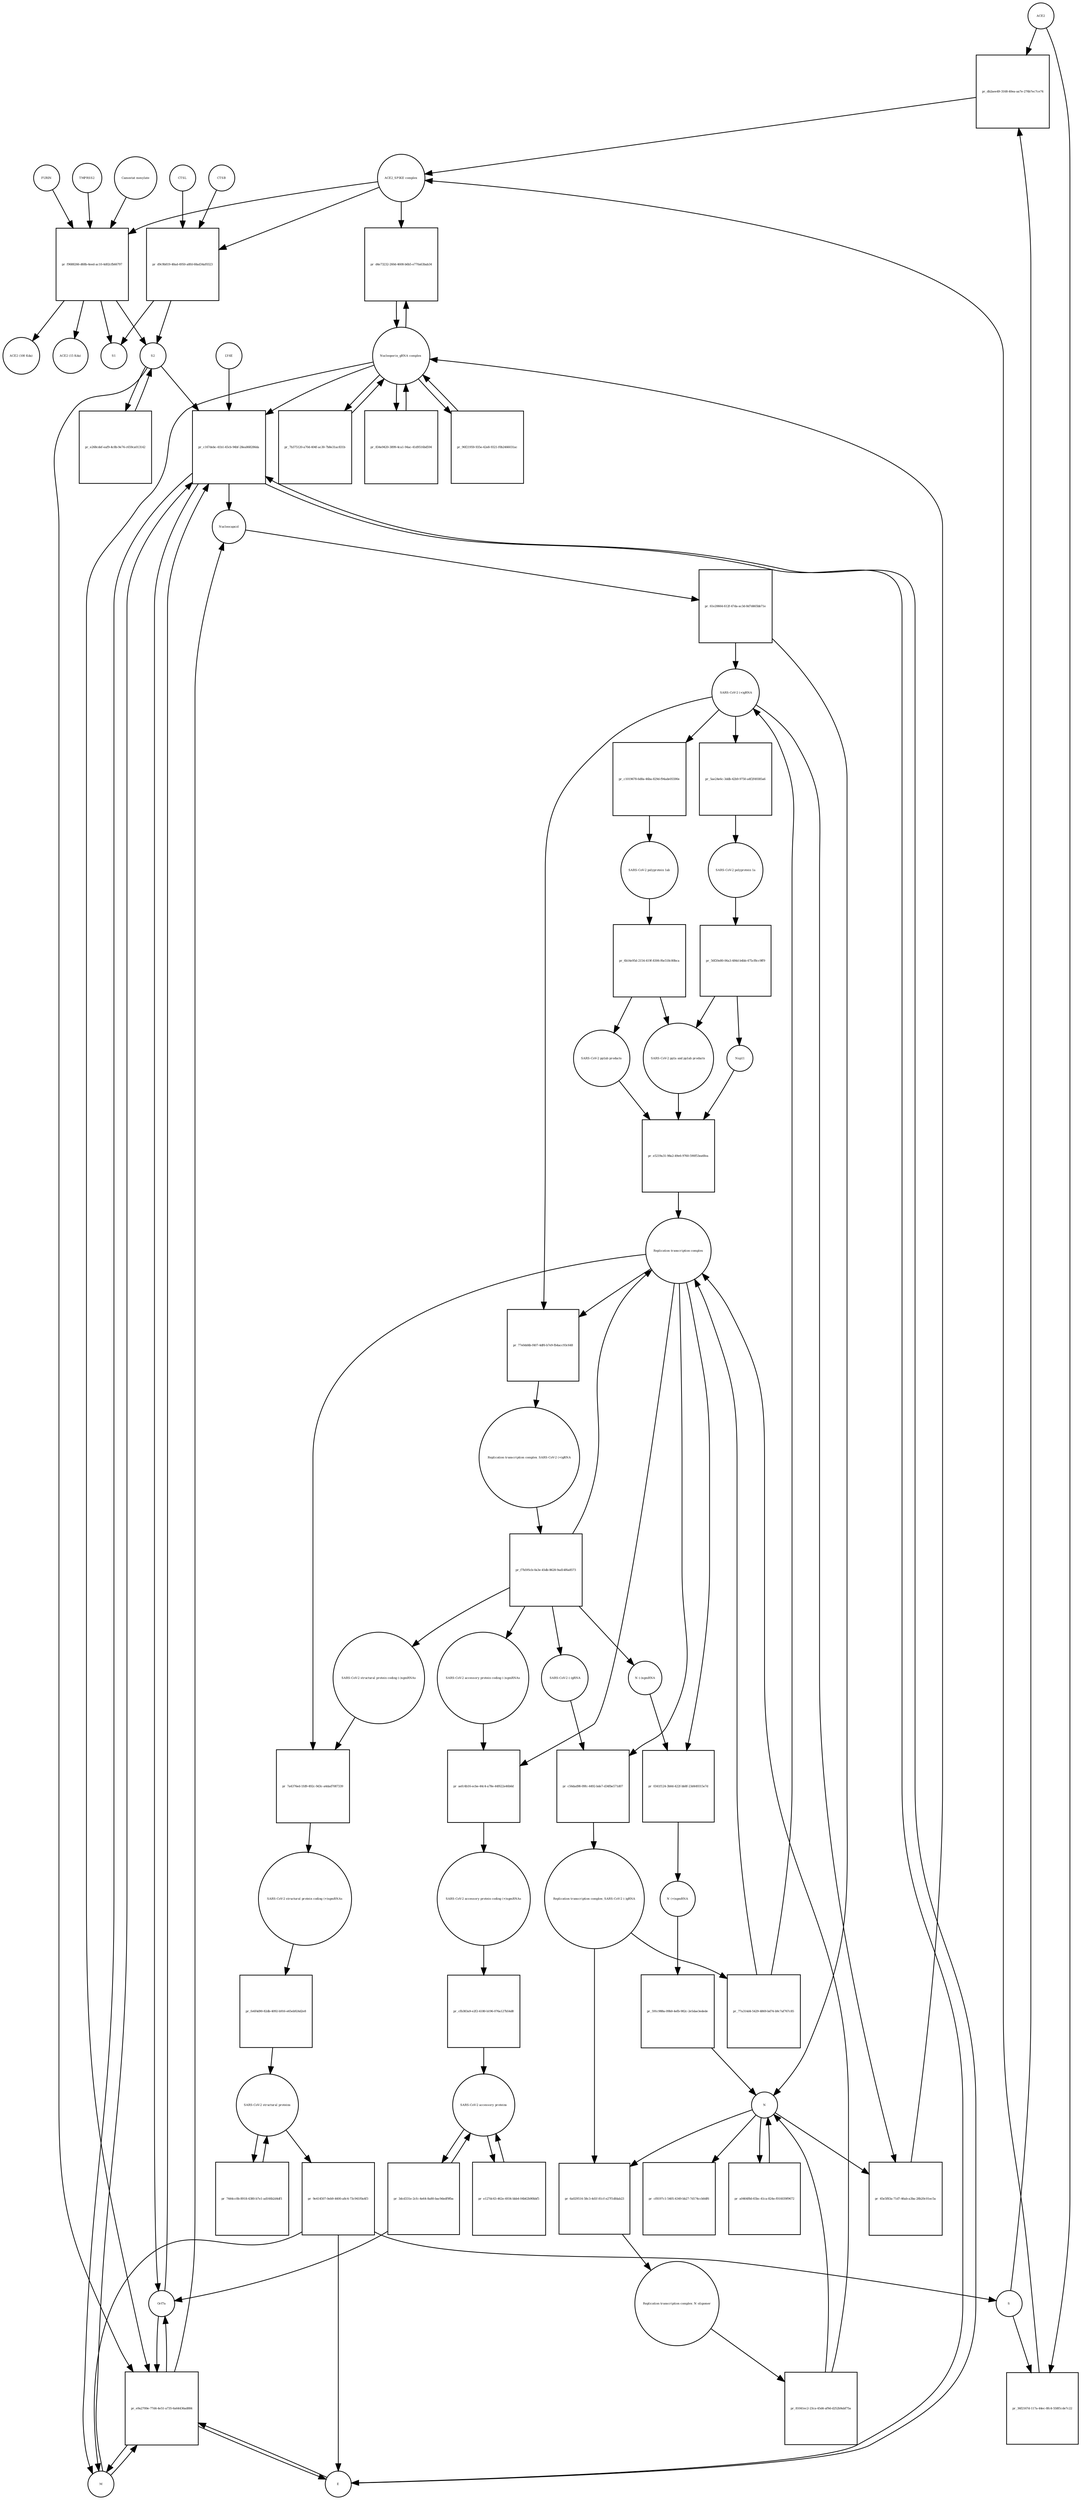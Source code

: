 strict digraph  {
ACE2 [annotation="", bipartite=0, cls=macromolecule, fontsize=4, label=ACE2, shape=circle];
"pr_db2aee49-3168-40ea-aa7e-276b7ec7ce74" [annotation="", bipartite=1, cls=process, fontsize=4, label="pr_db2aee49-3168-40ea-aa7e-276b7ec7ce74", shape=square];
"ACE2_SPIKE complex" [annotation="", bipartite=0, cls=complex, fontsize=4, label="ACE2_SPIKE complex", shape=circle];
S [annotation="", bipartite=0, cls="macromolecule multimer", fontsize=4, label=S, shape=circle];
"Nucleoporin_gRNA complex " [annotation="", bipartite=0, cls=complex, fontsize=4, label="Nucleoporin_gRNA complex ", shape=circle];
"pr_d4e73232-260d-4608-b6b5-e770a63bab34" [annotation="", bipartite=1, cls=process, fontsize=4, label="pr_d4e73232-260d-4608-b6b5-e770a63bab34", shape=square];
"pr_d9c9b819-48ad-4950-a8fd-68ad34af0323" [annotation="", bipartite=1, cls=process, fontsize=4, label="pr_d9c9b819-48ad-4950-a8fd-68ad34af0323", shape=square];
S2 [annotation="", bipartite=0, cls=macromolecule, fontsize=4, label=S2, shape=circle];
CTSB [annotation="", bipartite=0, cls=macromolecule, fontsize=4, label=CTSB, shape=circle];
CTSL [annotation="", bipartite=0, cls=macromolecule, fontsize=4, label=CTSL, shape=circle];
S1 [annotation="", bipartite=0, cls=macromolecule, fontsize=4, label=S1, shape=circle];
"pr_36f2167d-117a-44ec-8fc4-558f1cde7c22" [annotation="", bipartite=1, cls=process, fontsize=4, label="pr_36f2167d-117a-44ec-8fc4-558f1cde7c22", shape=square];
"pr_c167debc-41b1-45cb-94bf-28ea868286da" [annotation="", bipartite=1, cls=process, fontsize=4, label="pr_c167debc-41b1-45cb-94bf-28ea868286da", shape=square];
Nucleocapsid [annotation="", bipartite=0, cls=complex, fontsize=4, label=Nucleocapsid, shape=circle];
LY6E [annotation="", bipartite=0, cls=macromolecule, fontsize=4, label=LY6E, shape=circle];
Orf7a [annotation="", bipartite=0, cls=macromolecule, fontsize=4, label=Orf7a, shape=circle];
E [annotation="", bipartite=0, cls=macromolecule, fontsize=4, label=E, shape=circle];
M [annotation="", bipartite=0, cls=macromolecule, fontsize=4, label=M, shape=circle];
"pr_e9a2700e-77d4-4e51-a735-6a64436ad884" [annotation="", bipartite=1, cls=process, fontsize=4, label="pr_e9a2700e-77d4-4e51-a735-6a64436ad884", shape=square];
"pr_61e20664-612f-47da-ac3d-8d7d465bb71e" [annotation="", bipartite=1, cls=process, fontsize=4, label="pr_61e20664-612f-47da-ac3d-8d7d465bb71e", shape=square];
" SARS-CoV-2 (+)gRNA" [annotation="", bipartite=0, cls="nucleic acid feature", fontsize=4, label=" SARS-CoV-2 (+)gRNA", shape=circle];
N [annotation="", bipartite=0, cls="macromolecule multimer", fontsize=4, label=N, shape=circle];
"SARS-CoV-2 polyprotein 1ab" [annotation="", bipartite=0, cls=macromolecule, fontsize=4, label="SARS-CoV-2 polyprotein 1ab", shape=circle];
"pr_6b14e95d-2154-419f-8306-f6e518c80bca" [annotation="", bipartite=1, cls=process, fontsize=4, label="pr_6b14e95d-2154-419f-8306-f6e518c80bca", shape=square];
"SARS-CoV-2 pp1a and pp1ab products" [annotation="", bipartite=0, cls=complex, fontsize=4, label="SARS-CoV-2 pp1a and pp1ab products", shape=circle];
"SARS-CoV-2 pp1ab products" [annotation="", bipartite=0, cls=complex, fontsize=4, label="SARS-CoV-2 pp1ab products", shape=circle];
"SARS-CoV-2 polyprotein 1a" [annotation="", bipartite=0, cls=macromolecule, fontsize=4, label="SARS-CoV-2 polyprotein 1a", shape=circle];
"pr_56f20e80-06a3-484d-b4bb-475cf8cc9ff9" [annotation="", bipartite=1, cls=process, fontsize=4, label="pr_56f20e80-06a3-484d-b4bb-475cf8cc9ff9", shape=square];
Nsp11 [annotation="", bipartite=0, cls=macromolecule, fontsize=4, label=Nsp11, shape=circle];
"pr_7b375120-a70d-404f-ac30-7b8e31ac831b" [annotation="", bipartite=1, cls=process, fontsize=4, label="pr_7b375120-a70d-404f-ac30-7b8e31ac831b", shape=square];
"pr_834e9420-3899-4ca1-94ac-41d9516bd594" [annotation="", bipartite=1, cls=process, fontsize=4, label="pr_834e9420-3899-4ca1-94ac-41d9516bd594", shape=square];
"SARS-CoV-2 structural proteins" [annotation="", bipartite=0, cls=complex, fontsize=4, label="SARS-CoV-2 structural proteins", shape=circle];
"pr_9e414507-0eb9-4400-a8c4-73c941f0a4f3" [annotation="", bipartite=1, cls=process, fontsize=4, label="pr_9e414507-0eb9-4400-a8c4-73c941f0a4f3", shape=square];
"Replication transcription complex_SARS-CoV-2 (-)gRNA" [annotation="", bipartite=0, cls=complex, fontsize=4, label="Replication transcription complex_SARS-CoV-2 (-)gRNA", shape=circle];
"pr_6a029514-58c3-4d1f-81cf-e27f1dfdab23" [annotation="", bipartite=1, cls=process, fontsize=4, label="pr_6a029514-58c3-4d1f-81cf-e27f1dfdab23", shape=square];
"Replication transcription complex_N oligomer" [annotation="", bipartite=0, cls=complex, fontsize=4, label="Replication transcription complex_N oligomer", shape=circle];
"pr_cf8197c1-5405-4349-bb27-7d174ccb0df6" [annotation="", bipartite=1, cls=process, fontsize=4, label="pr_cf8197c1-5405-4349-bb27-7d174ccb0df6", shape=square];
"SARS-CoV-2 accessory proteins" [annotation="", bipartite=0, cls=complex, fontsize=4, label="SARS-CoV-2 accessory proteins", shape=circle];
"pr_e127dc63-462e-4934-bbb4-04b62b90bbf5" [annotation="", bipartite=1, cls=process, fontsize=4, label="pr_e127dc63-462e-4934-bbb4-04b62b90bbf5", shape=square];
"pr_7444cc0b-8918-4380-b7e1-ad166b2d4df1" [annotation="", bipartite=1, cls=process, fontsize=4, label="pr_7444cc0b-8918-4380-b7e1-ad166b2d4df1", shape=square];
"pr_81041ec2-23ca-45d4-af9d-d252b9abf75a" [annotation="", bipartite=1, cls=process, fontsize=4, label="pr_81041ec2-23ca-45d4-af9d-d252b9abf75a", shape=square];
"Replication transcription complex" [annotation="", bipartite=0, cls=complex, fontsize=4, label="Replication transcription complex", shape=circle];
"pr_a0464f8d-65bc-41ca-824e-f016039f9672" [annotation="", bipartite=1, cls=process, fontsize=4, label="pr_a0464f8d-65bc-41ca-824e-f016039f9672", shape=square];
"pr_e5219a31-98a2-49e6-9760-590f53ea6fea" [annotation="", bipartite=1, cls=process, fontsize=4, label="pr_e5219a31-98a2-49e6-9760-590f53ea6fea", shape=square];
"SARS-CoV-2 accessory protein coding (-)sgmRNAs" [annotation="", bipartite=0, cls=complex, fontsize=4, label="SARS-CoV-2 accessory protein coding (-)sgmRNAs", shape=circle];
"pr_aefc4b16-ecbe-44c4-a78e-44f622e46b6d" [annotation="", bipartite=1, cls=process, fontsize=4, label="pr_aefc4b16-ecbe-44c4-a78e-44f622e46b6d", shape=square];
"SARS-CoV-2 accessory protein coding (+)sgmRNAs" [annotation="", bipartite=0, cls=complex, fontsize=4, label="SARS-CoV-2 accessory protein coding (+)sgmRNAs", shape=circle];
"SARS-CoV-2 structural protein coding (-)sgmRNAs" [annotation="", bipartite=0, cls=complex, fontsize=4, label="SARS-CoV-2 structural protein coding (-)sgmRNAs", shape=circle];
"pr_7a4376ed-1fd9-492c-9d3c-a4dad7087339" [annotation="", bipartite=1, cls=process, fontsize=4, label="pr_7a4376ed-1fd9-492c-9d3c-a4dad7087339", shape=square];
"SARS-CoV-2 structural protein coding (+)sgmRNAs" [annotation="", bipartite=0, cls=complex, fontsize=4, label="SARS-CoV-2 structural protein coding (+)sgmRNAs", shape=circle];
"N (-)sgmRNA" [annotation="", bipartite=0, cls="nucleic acid feature", fontsize=4, label="N (-)sgmRNA", shape=circle];
"pr_0341f124-3b0d-422f-bb8f-23d449315e7d" [annotation="", bipartite=1, cls=process, fontsize=4, label="pr_0341f124-3b0d-422f-bb8f-23d449315e7d", shape=square];
"N (+)sgmRNA" [annotation="", bipartite=0, cls="nucleic acid feature", fontsize=4, label="N (+)sgmRNA", shape=circle];
"pr_591c988a-09b0-4efb-982c-2e5dae3edede" [annotation="", bipartite=1, cls=process, fontsize=4, label="pr_591c988a-09b0-4efb-982c-2e5dae3edede", shape=square];
"Replication transcription complex_SARS-CoV-2 (+)gRNA" [annotation="", bipartite=0, cls=complex, fontsize=4, label="Replication transcription complex_SARS-CoV-2 (+)gRNA", shape=circle];
"pr_f7b595cb-0a3e-45db-8628-9ad14f6a8573" [annotation="", bipartite=1, cls=process, fontsize=4, label="pr_f7b595cb-0a3e-45db-8628-9ad14f6a8573", shape=square];
" SARS-CoV-2 (-)gRNA" [annotation="", bipartite=0, cls="nucleic acid feature", fontsize=4, label=" SARS-CoV-2 (-)gRNA", shape=circle];
"pr_5ae24e6c-3ddb-42b9-9750-a4f2f49385a6" [annotation="", bipartite=1, cls=process, fontsize=4, label="pr_5ae24e6c-3ddb-42b9-9750-a4f2f49385a6", shape=square];
"pr_c1019678-6d8a-46ba-829d-f94ade05590e" [annotation="", bipartite=1, cls=process, fontsize=4, label="pr_c1019678-6d8a-46ba-829d-f94ade05590e", shape=square];
"pr_cfb383a9-e2f2-4180-b196-076a127b54d8" [annotation="", bipartite=1, cls=process, fontsize=4, label="pr_cfb383a9-e2f2-4180-b196-076a127b54d8", shape=square];
"pr_fe6f4d90-82db-4092-b916-e65eb924d2e8" [annotation="", bipartite=1, cls=process, fontsize=4, label="pr_fe6f4d90-82db-4092-b916-e65eb924d2e8", shape=square];
"pr_c56dad98-09fc-4492-bde7-d34fbe571d07" [annotation="", bipartite=1, cls=process, fontsize=4, label="pr_c56dad98-09fc-4492-bde7-d34fbe571d07", shape=square];
"pr_45e5f83a-71d7-46ab-a3ba-28b20c01ec5a" [annotation="", bipartite=1, cls=process, fontsize=4, label="pr_45e5f83a-71d7-46ab-a3ba-28b20c01ec5a", shape=square];
"pr_96f21959-935e-42e8-9321-f0b2466031ac" [annotation="", bipartite=1, cls=process, fontsize=4, label="pr_96f21959-935e-42e8-9321-f0b2466031ac", shape=square];
"pr_3dcd331e-2cfc-4e64-8a80-bac9dedf9fba" [annotation="", bipartite=1, cls=process, fontsize=4, label="pr_3dcd331e-2cfc-4e64-8a80-bac9dedf9fba", shape=square];
"pr_f9688266-d68b-4eed-ac10-4d02cfb66797" [annotation="", bipartite=1, cls=process, fontsize=4, label="pr_f9688266-d68b-4eed-ac10-4d02cfb66797", shape=square];
FURIN [annotation="", bipartite=0, cls=macromolecule, fontsize=4, label=FURIN, shape=circle];
TMPRSS2 [annotation="", bipartite=0, cls=macromolecule, fontsize=4, label=TMPRSS2, shape=circle];
"Camostat mesylate" [annotation="urn_miriam_pubchem.compound_2536", bipartite=0, cls="simple chemical", fontsize=4, label="Camostat mesylate", shape=circle];
"ACE2 (100 Kda)" [annotation="", bipartite=0, cls=macromolecule, fontsize=4, label="ACE2 (100 Kda)", shape=circle];
"ACE2 (15 Kda)" [annotation="", bipartite=0, cls=macromolecule, fontsize=4, label="ACE2 (15 Kda)", shape=circle];
"pr_e268cdef-eaf9-4c8b-9e74-c659ca013142" [annotation="", bipartite=1, cls=process, fontsize=4, label="pr_e268cdef-eaf9-4c8b-9e74-c659ca013142", shape=square];
"pr_77e0dd4b-f407-4df6-b7e9-fb4acc93c648" [annotation="", bipartite=1, cls=process, fontsize=4, label="pr_77e0dd4b-f407-4df6-b7e9-fb4acc93c648", shape=square];
"pr_77a314d4-5429-4869-bd74-b9c7af767c85" [annotation="", bipartite=1, cls=process, fontsize=4, label="pr_77a314d4-5429-4869-bd74-b9c7af767c85", shape=square];
ACE2 -> "pr_db2aee49-3168-40ea-aa7e-276b7ec7ce74"  [annotation="", interaction_type=consumption];
ACE2 -> "pr_36f2167d-117a-44ec-8fc4-558f1cde7c22"  [annotation="", interaction_type=consumption];
"pr_db2aee49-3168-40ea-aa7e-276b7ec7ce74" -> "ACE2_SPIKE complex"  [annotation="", interaction_type=production];
"ACE2_SPIKE complex" -> "pr_d4e73232-260d-4608-b6b5-e770a63bab34"  [annotation="urn_miriam_pubmed_32142651|urn_miriam_pubmed_32094589", interaction_type=stimulation];
"ACE2_SPIKE complex" -> "pr_d9c9b819-48ad-4950-a8fd-68ad34af0323"  [annotation="", interaction_type=consumption];
"ACE2_SPIKE complex" -> "pr_f9688266-d68b-4eed-ac10-4d02cfb66797"  [annotation="", interaction_type=consumption];
S -> "pr_db2aee49-3168-40ea-aa7e-276b7ec7ce74"  [annotation="", interaction_type=consumption];
S -> "pr_36f2167d-117a-44ec-8fc4-558f1cde7c22"  [annotation="", interaction_type=consumption];
"Nucleoporin_gRNA complex " -> "pr_d4e73232-260d-4608-b6b5-e770a63bab34"  [annotation="", interaction_type=consumption];
"Nucleoporin_gRNA complex " -> "pr_c167debc-41b1-45cb-94bf-28ea868286da"  [annotation="", interaction_type=consumption];
"Nucleoporin_gRNA complex " -> "pr_e9a2700e-77d4-4e51-a735-6a64436ad884"  [annotation="", interaction_type=consumption];
"Nucleoporin_gRNA complex " -> "pr_7b375120-a70d-404f-ac30-7b8e31ac831b"  [annotation="", interaction_type=consumption];
"Nucleoporin_gRNA complex " -> "pr_834e9420-3899-4ca1-94ac-41d9516bd594"  [annotation="", interaction_type=consumption];
"Nucleoporin_gRNA complex " -> "pr_96f21959-935e-42e8-9321-f0b2466031ac"  [annotation="", interaction_type=consumption];
"pr_d4e73232-260d-4608-b6b5-e770a63bab34" -> "Nucleoporin_gRNA complex "  [annotation="", interaction_type=production];
"pr_d9c9b819-48ad-4950-a8fd-68ad34af0323" -> S2  [annotation="", interaction_type=production];
"pr_d9c9b819-48ad-4950-a8fd-68ad34af0323" -> S1  [annotation="", interaction_type=production];
S2 -> "pr_c167debc-41b1-45cb-94bf-28ea868286da"  [annotation="urn_miriam_doi_10.1101%2F2020.03.05.979260|urn_miriam_doi_10.1101%2F2020.04.02.021469", interaction_type=stimulation];
S2 -> "pr_e9a2700e-77d4-4e51-a735-6a64436ad884"  [annotation="", interaction_type=stimulation];
S2 -> "pr_e268cdef-eaf9-4c8b-9e74-c659ca013142"  [annotation="", interaction_type=consumption];
CTSB -> "pr_d9c9b819-48ad-4950-a8fd-68ad34af0323"  [annotation=urn_miriam_pubmed_32142651, interaction_type=catalysis];
CTSL -> "pr_d9c9b819-48ad-4950-a8fd-68ad34af0323"  [annotation=urn_miriam_pubmed_32142651, interaction_type=catalysis];
"pr_36f2167d-117a-44ec-8fc4-558f1cde7c22" -> "ACE2_SPIKE complex"  [annotation="", interaction_type=production];
"pr_c167debc-41b1-45cb-94bf-28ea868286da" -> Nucleocapsid  [annotation="", interaction_type=production];
"pr_c167debc-41b1-45cb-94bf-28ea868286da" -> Orf7a  [annotation="", interaction_type=production];
"pr_c167debc-41b1-45cb-94bf-28ea868286da" -> E  [annotation="", interaction_type=production];
"pr_c167debc-41b1-45cb-94bf-28ea868286da" -> M  [annotation="", interaction_type=production];
Nucleocapsid -> "pr_61e20664-612f-47da-ac3d-8d7d465bb71e"  [annotation="", interaction_type=consumption];
LY6E -> "pr_c167debc-41b1-45cb-94bf-28ea868286da"  [annotation="urn_miriam_doi_10.1101%2F2020.03.05.979260|urn_miriam_doi_10.1101%2F2020.04.02.021469", interaction_type=inhibition];
Orf7a -> "pr_c167debc-41b1-45cb-94bf-28ea868286da"  [annotation="", interaction_type=consumption];
Orf7a -> "pr_e9a2700e-77d4-4e51-a735-6a64436ad884"  [annotation="", interaction_type=consumption];
E -> "pr_c167debc-41b1-45cb-94bf-28ea868286da"  [annotation="", interaction_type=consumption];
E -> "pr_e9a2700e-77d4-4e51-a735-6a64436ad884"  [annotation="", interaction_type=consumption];
M -> "pr_c167debc-41b1-45cb-94bf-28ea868286da"  [annotation="", interaction_type=consumption];
M -> "pr_e9a2700e-77d4-4e51-a735-6a64436ad884"  [annotation="", interaction_type=consumption];
"pr_e9a2700e-77d4-4e51-a735-6a64436ad884" -> Nucleocapsid  [annotation="", interaction_type=production];
"pr_e9a2700e-77d4-4e51-a735-6a64436ad884" -> E  [annotation="", interaction_type=production];
"pr_e9a2700e-77d4-4e51-a735-6a64436ad884" -> M  [annotation="", interaction_type=production];
"pr_e9a2700e-77d4-4e51-a735-6a64436ad884" -> Orf7a  [annotation="", interaction_type=production];
"pr_61e20664-612f-47da-ac3d-8d7d465bb71e" -> " SARS-CoV-2 (+)gRNA"  [annotation="", interaction_type=production];
"pr_61e20664-612f-47da-ac3d-8d7d465bb71e" -> N  [annotation="", interaction_type=production];
" SARS-CoV-2 (+)gRNA" -> "pr_5ae24e6c-3ddb-42b9-9750-a4f2f49385a6"  [annotation="", interaction_type=consumption];
" SARS-CoV-2 (+)gRNA" -> "pr_c1019678-6d8a-46ba-829d-f94ade05590e"  [annotation="", interaction_type=consumption];
" SARS-CoV-2 (+)gRNA" -> "pr_45e5f83a-71d7-46ab-a3ba-28b20c01ec5a"  [annotation="", interaction_type=consumption];
" SARS-CoV-2 (+)gRNA" -> "pr_77e0dd4b-f407-4df6-b7e9-fb4acc93c648"  [annotation="", interaction_type=consumption];
N -> "pr_6a029514-58c3-4d1f-81cf-e27f1dfdab23"  [annotation="", interaction_type=consumption];
N -> "pr_cf8197c1-5405-4349-bb27-7d174ccb0df6"  [annotation="", interaction_type=consumption];
N -> "pr_a0464f8d-65bc-41ca-824e-f016039f9672"  [annotation="", interaction_type=consumption];
N -> "pr_45e5f83a-71d7-46ab-a3ba-28b20c01ec5a"  [annotation="", interaction_type=consumption];
"SARS-CoV-2 polyprotein 1ab" -> "pr_6b14e95d-2154-419f-8306-f6e518c80bca"  [annotation=urn_miriam_pubmed_31226023, interaction_type=catalysis];
"pr_6b14e95d-2154-419f-8306-f6e518c80bca" -> "SARS-CoV-2 pp1a and pp1ab products"  [annotation="", interaction_type=production];
"pr_6b14e95d-2154-419f-8306-f6e518c80bca" -> "SARS-CoV-2 pp1ab products"  [annotation="", interaction_type=production];
"SARS-CoV-2 pp1a and pp1ab products" -> "pr_e5219a31-98a2-49e6-9760-590f53ea6fea"  [annotation="", interaction_type=consumption];
"SARS-CoV-2 pp1ab products" -> "pr_e5219a31-98a2-49e6-9760-590f53ea6fea"  [annotation="", interaction_type=consumption];
"SARS-CoV-2 polyprotein 1a" -> "pr_56f20e80-06a3-484d-b4bb-475cf8cc9ff9"  [annotation=urn_miriam_pubmed_31226023, interaction_type=catalysis];
"pr_56f20e80-06a3-484d-b4bb-475cf8cc9ff9" -> "SARS-CoV-2 pp1a and pp1ab products"  [annotation="", interaction_type=production];
"pr_56f20e80-06a3-484d-b4bb-475cf8cc9ff9" -> Nsp11  [annotation="", interaction_type=production];
Nsp11 -> "pr_e5219a31-98a2-49e6-9760-590f53ea6fea"  [annotation="", interaction_type=consumption];
"pr_7b375120-a70d-404f-ac30-7b8e31ac831b" -> "Nucleoporin_gRNA complex "  [annotation="", interaction_type=production];
"pr_834e9420-3899-4ca1-94ac-41d9516bd594" -> "Nucleoporin_gRNA complex "  [annotation="", interaction_type=production];
"SARS-CoV-2 structural proteins" -> "pr_9e414507-0eb9-4400-a8c4-73c941f0a4f3"  [annotation="", interaction_type=consumption];
"SARS-CoV-2 structural proteins" -> "pr_7444cc0b-8918-4380-b7e1-ad166b2d4df1"  [annotation="", interaction_type=consumption];
"pr_9e414507-0eb9-4400-a8c4-73c941f0a4f3" -> M  [annotation="", interaction_type=production];
"pr_9e414507-0eb9-4400-a8c4-73c941f0a4f3" -> E  [annotation="", interaction_type=production];
"pr_9e414507-0eb9-4400-a8c4-73c941f0a4f3" -> S  [annotation="", interaction_type=production];
"Replication transcription complex_SARS-CoV-2 (-)gRNA" -> "pr_6a029514-58c3-4d1f-81cf-e27f1dfdab23"  [annotation="", interaction_type=consumption];
"Replication transcription complex_SARS-CoV-2 (-)gRNA" -> "pr_77a314d4-5429-4869-bd74-b9c7af767c85"  [annotation="", interaction_type=consumption];
"pr_6a029514-58c3-4d1f-81cf-e27f1dfdab23" -> "Replication transcription complex_N oligomer"  [annotation="", interaction_type=production];
"Replication transcription complex_N oligomer" -> "pr_81041ec2-23ca-45d4-af9d-d252b9abf75a"  [annotation="", interaction_type=consumption];
"SARS-CoV-2 accessory proteins" -> "pr_e127dc63-462e-4934-bbb4-04b62b90bbf5"  [annotation="", interaction_type=consumption];
"SARS-CoV-2 accessory proteins" -> "pr_3dcd331e-2cfc-4e64-8a80-bac9dedf9fba"  [annotation="", interaction_type=consumption];
"pr_e127dc63-462e-4934-bbb4-04b62b90bbf5" -> "SARS-CoV-2 accessory proteins"  [annotation="", interaction_type=production];
"pr_7444cc0b-8918-4380-b7e1-ad166b2d4df1" -> "SARS-CoV-2 structural proteins"  [annotation="", interaction_type=production];
"pr_81041ec2-23ca-45d4-af9d-d252b9abf75a" -> "Replication transcription complex"  [annotation="", interaction_type=production];
"pr_81041ec2-23ca-45d4-af9d-d252b9abf75a" -> N  [annotation="", interaction_type=production];
"Replication transcription complex" -> "pr_aefc4b16-ecbe-44c4-a78e-44f622e46b6d"  [annotation="", interaction_type="necessary stimulation"];
"Replication transcription complex" -> "pr_7a4376ed-1fd9-492c-9d3c-a4dad7087339"  [annotation="", interaction_type="necessary stimulation"];
"Replication transcription complex" -> "pr_0341f124-3b0d-422f-bb8f-23d449315e7d"  [annotation="", interaction_type="necessary stimulation"];
"Replication transcription complex" -> "pr_c56dad98-09fc-4492-bde7-d34fbe571d07"  [annotation="", interaction_type=consumption];
"Replication transcription complex" -> "pr_77e0dd4b-f407-4df6-b7e9-fb4acc93c648"  [annotation="", interaction_type=consumption];
"pr_a0464f8d-65bc-41ca-824e-f016039f9672" -> N  [annotation="", interaction_type=production];
"pr_e5219a31-98a2-49e6-9760-590f53ea6fea" -> "Replication transcription complex"  [annotation="", interaction_type=production];
"SARS-CoV-2 accessory protein coding (-)sgmRNAs" -> "pr_aefc4b16-ecbe-44c4-a78e-44f622e46b6d"  [annotation="", interaction_type=consumption];
"pr_aefc4b16-ecbe-44c4-a78e-44f622e46b6d" -> "SARS-CoV-2 accessory protein coding (+)sgmRNAs"  [annotation="", interaction_type=production];
"SARS-CoV-2 accessory protein coding (+)sgmRNAs" -> "pr_cfb383a9-e2f2-4180-b196-076a127b54d8"  [annotation="", interaction_type=consumption];
"SARS-CoV-2 structural protein coding (-)sgmRNAs" -> "pr_7a4376ed-1fd9-492c-9d3c-a4dad7087339"  [annotation="", interaction_type=consumption];
"pr_7a4376ed-1fd9-492c-9d3c-a4dad7087339" -> "SARS-CoV-2 structural protein coding (+)sgmRNAs"  [annotation="", interaction_type=production];
"SARS-CoV-2 structural protein coding (+)sgmRNAs" -> "pr_fe6f4d90-82db-4092-b916-e65eb924d2e8"  [annotation="", interaction_type=consumption];
"N (-)sgmRNA" -> "pr_0341f124-3b0d-422f-bb8f-23d449315e7d"  [annotation="", interaction_type=consumption];
"pr_0341f124-3b0d-422f-bb8f-23d449315e7d" -> "N (+)sgmRNA"  [annotation="", interaction_type=production];
"N (+)sgmRNA" -> "pr_591c988a-09b0-4efb-982c-2e5dae3edede"  [annotation="", interaction_type=consumption];
"pr_591c988a-09b0-4efb-982c-2e5dae3edede" -> N  [annotation="", interaction_type=production];
"Replication transcription complex_SARS-CoV-2 (+)gRNA" -> "pr_f7b595cb-0a3e-45db-8628-9ad14f6a8573"  [annotation="", interaction_type=consumption];
"pr_f7b595cb-0a3e-45db-8628-9ad14f6a8573" -> " SARS-CoV-2 (-)gRNA"  [annotation="", interaction_type=production];
"pr_f7b595cb-0a3e-45db-8628-9ad14f6a8573" -> "SARS-CoV-2 accessory protein coding (-)sgmRNAs"  [annotation="", interaction_type=production];
"pr_f7b595cb-0a3e-45db-8628-9ad14f6a8573" -> "SARS-CoV-2 structural protein coding (-)sgmRNAs"  [annotation="", interaction_type=production];
"pr_f7b595cb-0a3e-45db-8628-9ad14f6a8573" -> "N (-)sgmRNA"  [annotation="", interaction_type=production];
"pr_f7b595cb-0a3e-45db-8628-9ad14f6a8573" -> "Replication transcription complex"  [annotation="", interaction_type=production];
" SARS-CoV-2 (-)gRNA" -> "pr_c56dad98-09fc-4492-bde7-d34fbe571d07"  [annotation="", interaction_type=consumption];
"pr_5ae24e6c-3ddb-42b9-9750-a4f2f49385a6" -> "SARS-CoV-2 polyprotein 1a"  [annotation="", interaction_type=production];
"pr_c1019678-6d8a-46ba-829d-f94ade05590e" -> "SARS-CoV-2 polyprotein 1ab"  [annotation="", interaction_type=production];
"pr_cfb383a9-e2f2-4180-b196-076a127b54d8" -> "SARS-CoV-2 accessory proteins"  [annotation="", interaction_type=production];
"pr_fe6f4d90-82db-4092-b916-e65eb924d2e8" -> "SARS-CoV-2 structural proteins"  [annotation="", interaction_type=production];
"pr_c56dad98-09fc-4492-bde7-d34fbe571d07" -> "Replication transcription complex_SARS-CoV-2 (-)gRNA"  [annotation="", interaction_type=production];
"pr_45e5f83a-71d7-46ab-a3ba-28b20c01ec5a" -> "Nucleoporin_gRNA complex "  [annotation="", interaction_type=production];
"pr_96f21959-935e-42e8-9321-f0b2466031ac" -> "Nucleoporin_gRNA complex "  [annotation="", interaction_type=production];
"pr_3dcd331e-2cfc-4e64-8a80-bac9dedf9fba" -> "SARS-CoV-2 accessory proteins"  [annotation="", interaction_type=production];
"pr_3dcd331e-2cfc-4e64-8a80-bac9dedf9fba" -> Orf7a  [annotation="", interaction_type=production];
"pr_f9688266-d68b-4eed-ac10-4d02cfb66797" -> S2  [annotation="", interaction_type=production];
"pr_f9688266-d68b-4eed-ac10-4d02cfb66797" -> "ACE2 (100 Kda)"  [annotation="", interaction_type=production];
"pr_f9688266-d68b-4eed-ac10-4d02cfb66797" -> S1  [annotation="", interaction_type=production];
"pr_f9688266-d68b-4eed-ac10-4d02cfb66797" -> "ACE2 (15 Kda)"  [annotation="", interaction_type=production];
FURIN -> "pr_f9688266-d68b-4eed-ac10-4d02cfb66797"  [annotation="", interaction_type=catalysis];
TMPRSS2 -> "pr_f9688266-d68b-4eed-ac10-4d02cfb66797"  [annotation="", interaction_type=catalysis];
"Camostat mesylate" -> "pr_f9688266-d68b-4eed-ac10-4d02cfb66797"  [annotation="", interaction_type=inhibition];
"pr_e268cdef-eaf9-4c8b-9e74-c659ca013142" -> S2  [annotation="", interaction_type=production];
"pr_77e0dd4b-f407-4df6-b7e9-fb4acc93c648" -> "Replication transcription complex_SARS-CoV-2 (+)gRNA"  [annotation="", interaction_type=production];
"pr_77a314d4-5429-4869-bd74-b9c7af767c85" -> " SARS-CoV-2 (+)gRNA"  [annotation="", interaction_type=production];
"pr_77a314d4-5429-4869-bd74-b9c7af767c85" -> "Replication transcription complex"  [annotation="", interaction_type=production];
}
